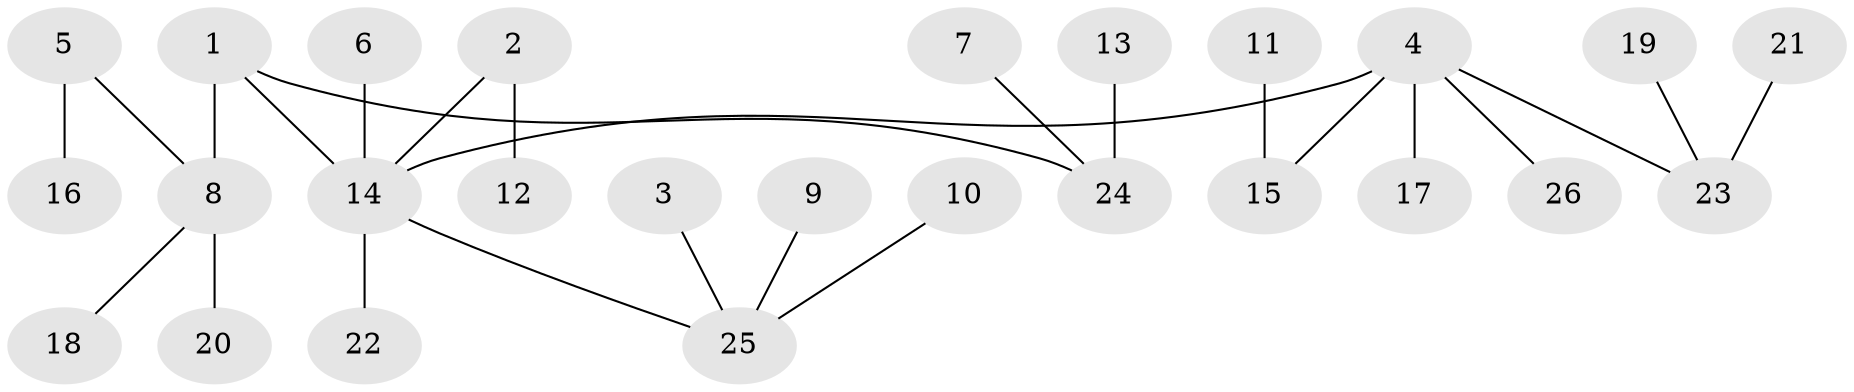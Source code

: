 // original degree distribution, {7: 0.019230769230769232, 5: 0.057692307692307696, 3: 0.07692307692307693, 2: 0.28846153846153844, 1: 0.5, 4: 0.057692307692307696}
// Generated by graph-tools (version 1.1) at 2025/50/03/09/25 03:50:15]
// undirected, 26 vertices, 25 edges
graph export_dot {
graph [start="1"]
  node [color=gray90,style=filled];
  1;
  2;
  3;
  4;
  5;
  6;
  7;
  8;
  9;
  10;
  11;
  12;
  13;
  14;
  15;
  16;
  17;
  18;
  19;
  20;
  21;
  22;
  23;
  24;
  25;
  26;
  1 -- 8 [weight=1.0];
  1 -- 14 [weight=1.0];
  1 -- 24 [weight=1.0];
  2 -- 12 [weight=1.0];
  2 -- 14 [weight=1.0];
  3 -- 25 [weight=1.0];
  4 -- 14 [weight=1.0];
  4 -- 15 [weight=1.0];
  4 -- 17 [weight=1.0];
  4 -- 23 [weight=1.0];
  4 -- 26 [weight=1.0];
  5 -- 8 [weight=1.0];
  5 -- 16 [weight=1.0];
  6 -- 14 [weight=1.0];
  7 -- 24 [weight=1.0];
  8 -- 18 [weight=1.0];
  8 -- 20 [weight=1.0];
  9 -- 25 [weight=1.0];
  10 -- 25 [weight=1.0];
  11 -- 15 [weight=1.0];
  13 -- 24 [weight=1.0];
  14 -- 22 [weight=1.0];
  14 -- 25 [weight=1.0];
  19 -- 23 [weight=1.0];
  21 -- 23 [weight=1.0];
}
